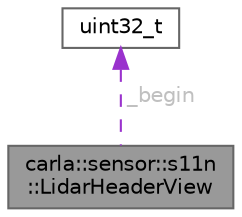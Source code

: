 digraph "carla::sensor::s11n::LidarHeaderView"
{
 // INTERACTIVE_SVG=YES
 // LATEX_PDF_SIZE
  bgcolor="transparent";
  edge [fontname=Helvetica,fontsize=10,labelfontname=Helvetica,labelfontsize=10];
  node [fontname=Helvetica,fontsize=10,shape=box,height=0.2,width=0.4];
  Node1 [id="Node000001",label="carla::sensor::s11n\l::LidarHeaderView",height=0.2,width=0.4,color="gray40", fillcolor="grey60", style="filled", fontcolor="black",tooltip="A view over the header of a Lidar measurement."];
  Node2 -> Node1 [id="edge1_Node000001_Node000002",dir="back",color="darkorchid3",style="dashed",tooltip=" ",label=" _begin",fontcolor="grey" ];
  Node2 [id="Node000002",label="uint32_t",height=0.2,width=0.4,color="gray40", fillcolor="white", style="filled",tooltip=" "];
}

